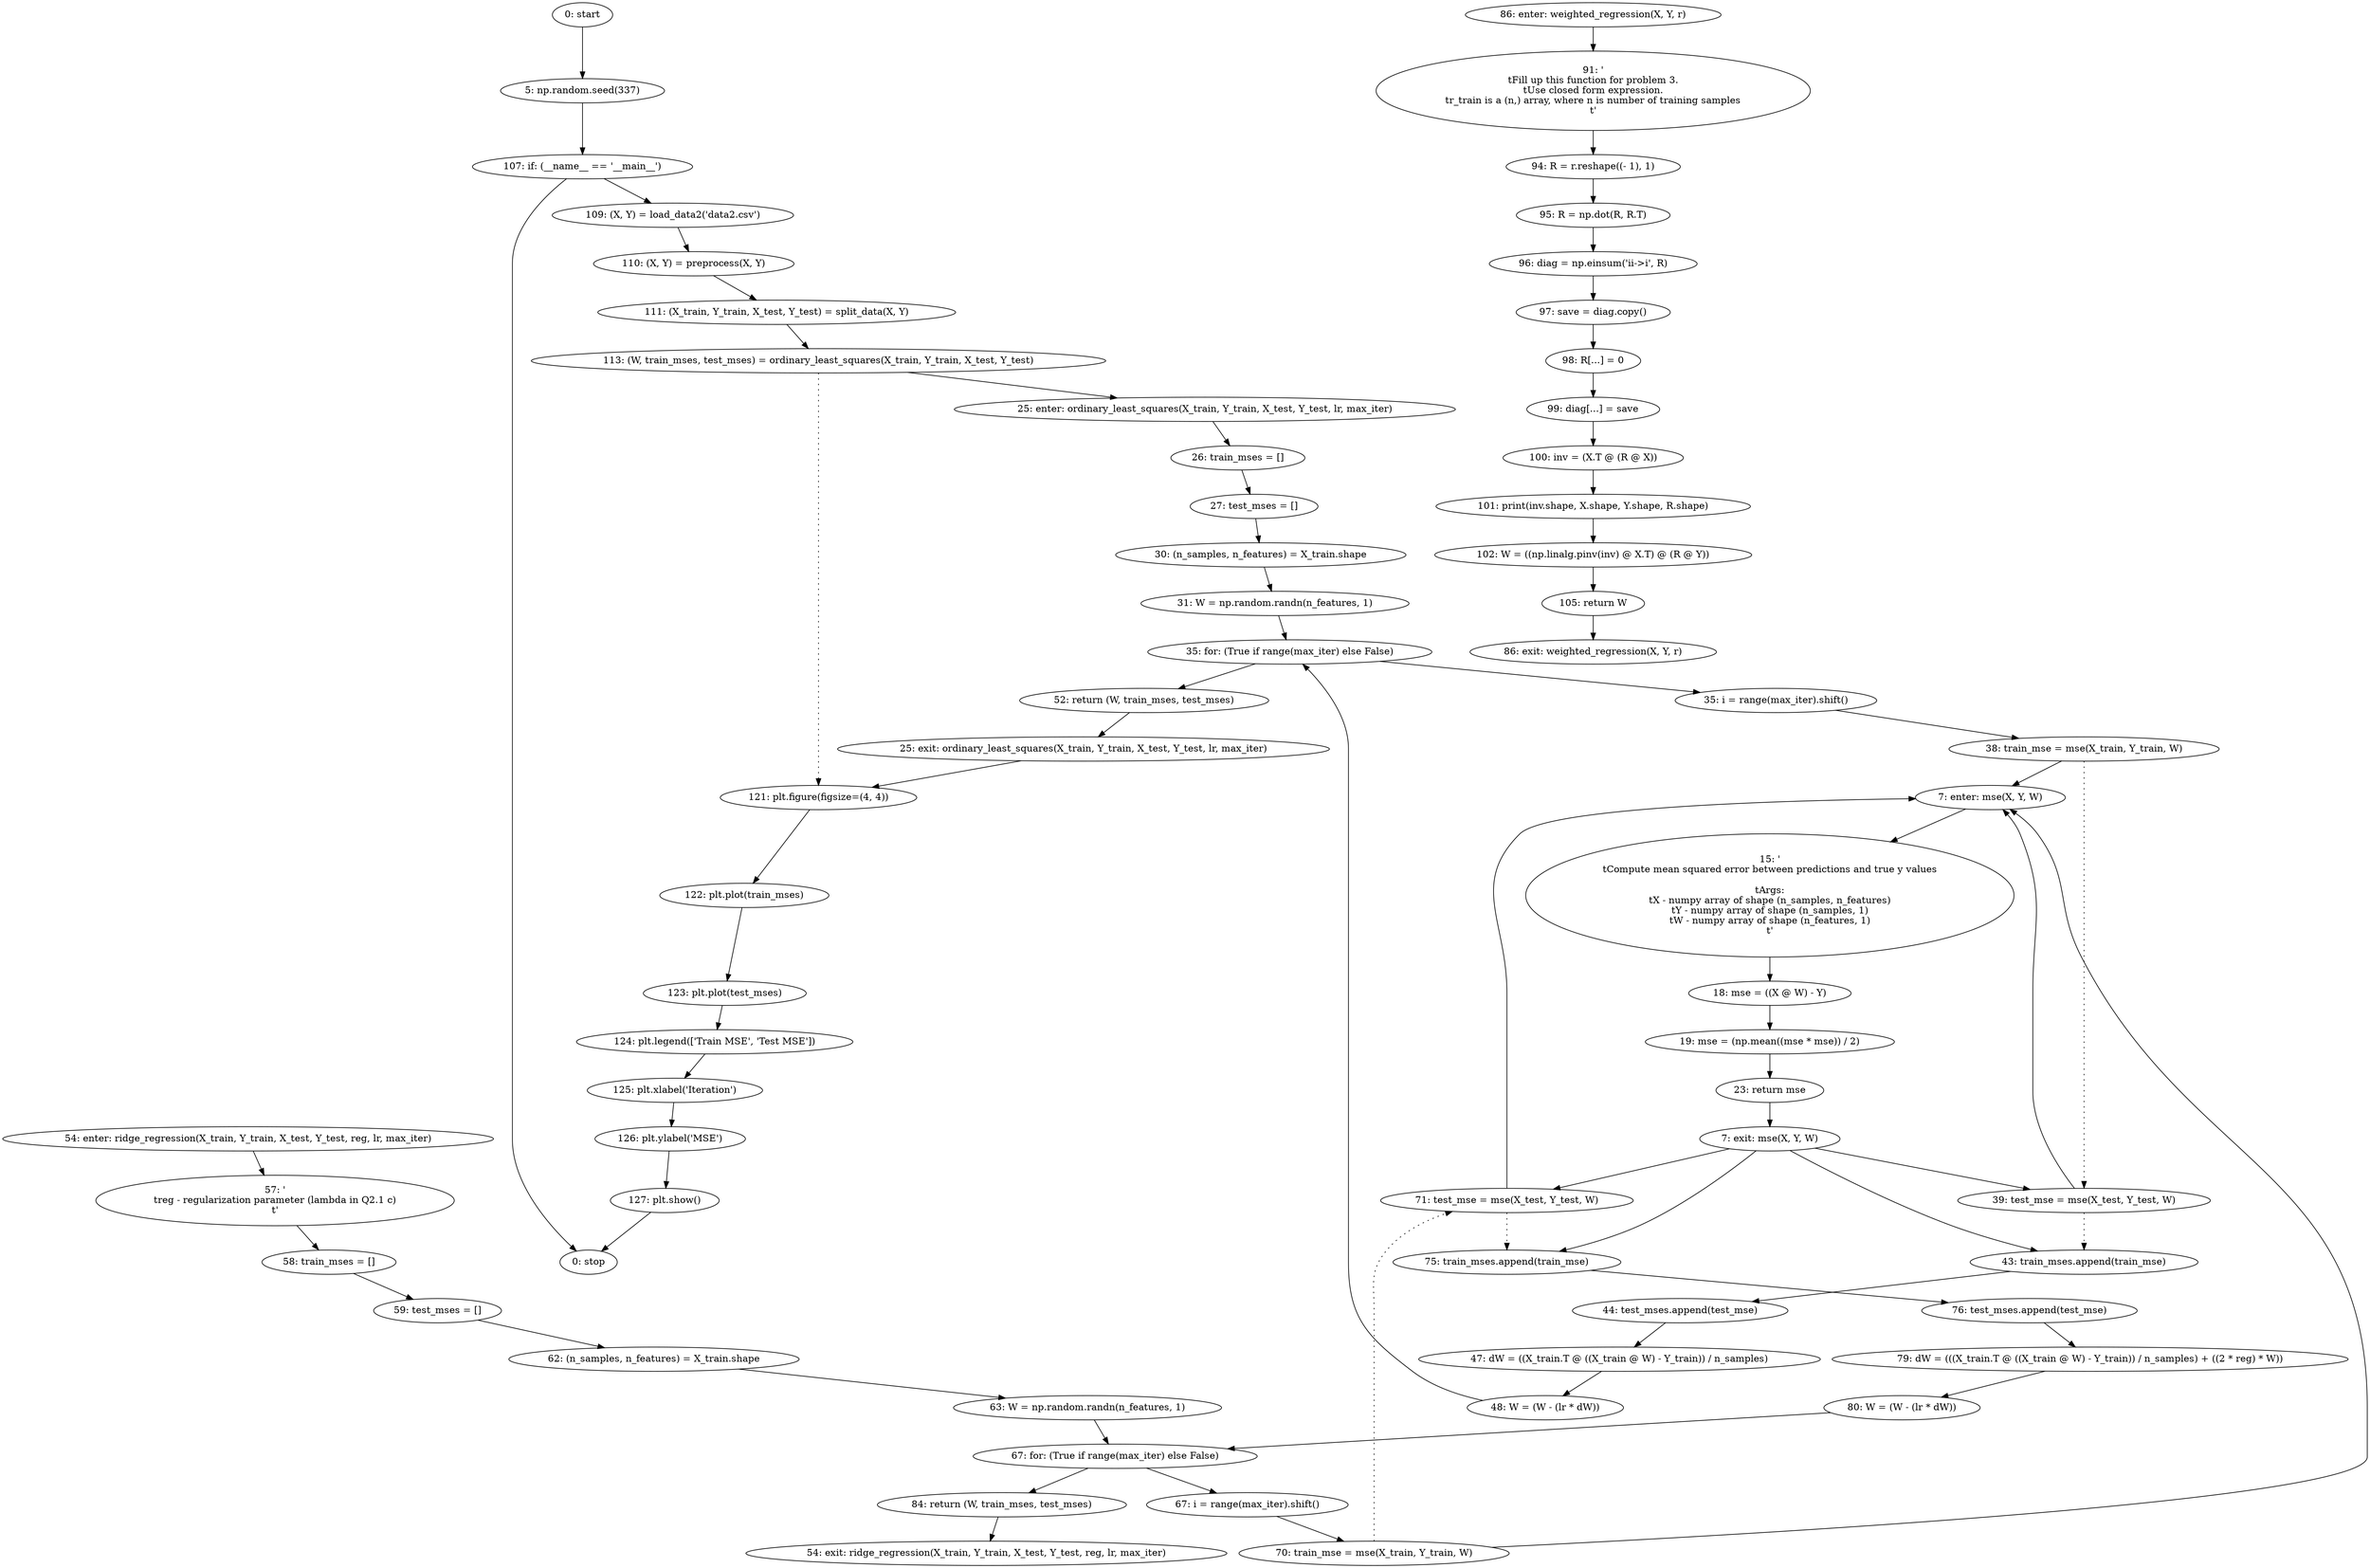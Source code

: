 strict digraph "" {
	node [label="\N"];
	0	 [label="0: start"];
	1	 [label="5: np.random.seed(337)"];
	0 -> 1;
	52	 [label="107: if: (__name__ == '__main__')"];
	1 -> 52;
	53	 [label="109: (X, Y) = load_data2('data2.csv')"];
	52 -> 53;
	64	 [label="0: stop"];
	52 -> 64;
	2	 [label="7: enter: mse(X, Y, W)"];
	4	 [label="15: '\n\tCompute mean squared error between predictions and true y values\n\n\tArgs:\n\tX - numpy array of shape (n_samples, n_features)\n\tY \
- numpy array of shape (n_samples, 1)\n\tW - numpy array of shape (n_features, 1)\n\t'"];
	2 -> 4;
	5	 [label="18: mse = ((X @ W) - Y)"];
	4 -> 5;
	16	 [label="38: train_mse = mse(X_train, Y_train, W)"];
	16 -> 2;
	17	 [label="39: test_mse = mse(X_test, Y_test, W)"];
	16 -> 17	 [style=dotted,
		weight=100];
	17 -> 2;
	18	 [label="43: train_mses.append(train_mse)"];
	17 -> 18	 [style=dotted,
		weight=100];
	19	 [label="44: test_mses.append(test_mse)"];
	18 -> 19;
	32	 [label="70: train_mse = mse(X_train, Y_train, W)"];
	32 -> 2;
	33	 [label="71: test_mse = mse(X_test, Y_test, W)"];
	32 -> 33	 [style=dotted,
		weight=100];
	33 -> 2;
	34	 [label="75: train_mses.append(train_mse)"];
	33 -> 34	 [style=dotted,
		weight=100];
	35	 [label="76: test_mses.append(test_mse)"];
	34 -> 35;
	3	 [label="7: exit: mse(X, Y, W)"];
	3 -> 17;
	3 -> 18;
	3 -> 33;
	3 -> 34;
	7	 [label="23: return mse"];
	7 -> 3;
	6	 [label="19: mse = (np.mean((mse * mse)) / 2)"];
	5 -> 6;
	6 -> 7;
	8	 [label="25: enter: ordinary_least_squares(X_train, Y_train, X_test, Y_test, lr, max_iter)"];
	10	 [label="26: train_mses = []"];
	8 -> 10;
	11	 [label="27: test_mses = []"];
	10 -> 11;
	56	 [label="113: (W, train_mses, test_mses) = ordinary_least_squares(X_train, Y_train, X_test, Y_test)"];
	56 -> 8;
	57	 [label="121: plt.figure(figsize=(4, 4))"];
	56 -> 57	 [style=dotted,
		weight=100];
	58	 [label="122: plt.plot(train_mses)"];
	57 -> 58;
	9	 [label="25: exit: ordinary_least_squares(X_train, Y_train, X_test, Y_test, lr, max_iter)"];
	9 -> 57;
	22	 [label="52: return (W, train_mses, test_mses)"];
	22 -> 9;
	12	 [label="30: (n_samples, n_features) = X_train.shape"];
	11 -> 12;
	13	 [label="31: W = np.random.randn(n_features, 1)"];
	12 -> 13;
	14	 [label="35: for: (True if range(max_iter) else False)"];
	13 -> 14;
	14 -> 22;
	15	 [label="35: i = range(max_iter).shift()"];
	14 -> 15;
	15 -> 16;
	21	 [label="48: W = (W - (lr * dW))"];
	21 -> 14;
	20	 [label="47: dW = ((X_train.T @ ((X_train @ W) - Y_train)) / n_samples)"];
	19 -> 20;
	20 -> 21;
	23	 [label="54: enter: ridge_regression(X_train, Y_train, X_test, Y_test, reg, lr, max_iter)"];
	25	 [label="57: '\n\treg - regularization parameter (lambda in Q2.1 c)\n\t'"];
	23 -> 25;
	26	 [label="58: train_mses = []"];
	25 -> 26;
	24	 [label="54: exit: ridge_regression(X_train, Y_train, X_test, Y_test, reg, lr, max_iter)"];
	38	 [label="84: return (W, train_mses, test_mses)"];
	38 -> 24;
	27	 [label="59: test_mses = []"];
	26 -> 27;
	28	 [label="62: (n_samples, n_features) = X_train.shape"];
	27 -> 28;
	29	 [label="63: W = np.random.randn(n_features, 1)"];
	28 -> 29;
	30	 [label="67: for: (True if range(max_iter) else False)"];
	29 -> 30;
	30 -> 38;
	31	 [label="67: i = range(max_iter).shift()"];
	30 -> 31;
	31 -> 32;
	37	 [label="80: W = (W - (lr * dW))"];
	37 -> 30;
	36	 [label="79: dW = (((X_train.T @ ((X_train @ W) - Y_train)) / n_samples) + ((2 * reg) * W))"];
	35 -> 36;
	36 -> 37;
	39	 [label="86: enter: weighted_regression(X, Y, r)"];
	41	 [label="91: '\n\tFill up this function for problem 3.\n\tUse closed form expression.\n\tr_train is a (n,) array, where n is number of training \
samples\n\t'"];
	39 -> 41;
	42	 [label="94: R = r.reshape((- 1), 1)"];
	41 -> 42;
	40	 [label="86: exit: weighted_regression(X, Y, r)"];
	51	 [label="105: return W"];
	51 -> 40;
	43	 [label="95: R = np.dot(R, R.T)"];
	42 -> 43;
	44	 [label="96: diag = np.einsum('ii->i', R)"];
	43 -> 44;
	45	 [label="97: save = diag.copy()"];
	44 -> 45;
	46	 [label="98: R[...] = 0"];
	45 -> 46;
	47	 [label="99: diag[...] = save"];
	46 -> 47;
	48	 [label="100: inv = (X.T @ (R @ X))"];
	47 -> 48;
	49	 [label="101: print(inv.shape, X.shape, Y.shape, R.shape)"];
	48 -> 49;
	50	 [label="102: W = ((np.linalg.pinv(inv) @ X.T) @ (R @ Y))"];
	49 -> 50;
	50 -> 51;
	54	 [label="110: (X, Y) = preprocess(X, Y)"];
	53 -> 54;
	55	 [label="111: (X_train, Y_train, X_test, Y_test) = split_data(X, Y)"];
	54 -> 55;
	55 -> 56;
	59	 [label="123: plt.plot(test_mses)"];
	58 -> 59;
	60	 [label="124: plt.legend(['Train MSE', 'Test MSE'])"];
	59 -> 60;
	61	 [label="125: plt.xlabel('Iteration')"];
	60 -> 61;
	62	 [label="126: plt.ylabel('MSE')"];
	61 -> 62;
	63	 [label="127: plt.show()"];
	62 -> 63;
	63 -> 64;
}

